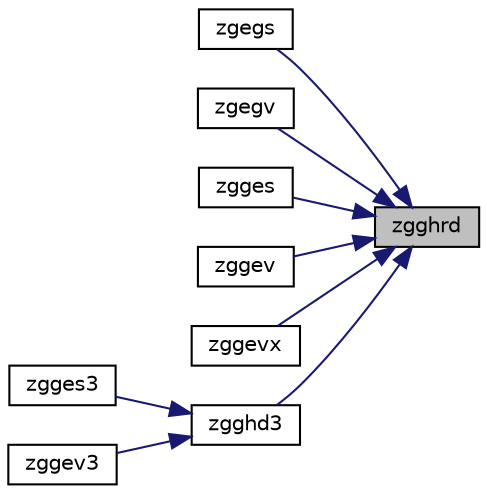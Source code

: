 digraph "zgghrd"
{
 // LATEX_PDF_SIZE
  edge [fontname="Helvetica",fontsize="10",labelfontname="Helvetica",labelfontsize="10"];
  node [fontname="Helvetica",fontsize="10",shape=record];
  rankdir="RL";
  Node1 [label="zgghrd",height=0.2,width=0.4,color="black", fillcolor="grey75", style="filled", fontcolor="black",tooltip="ZGGHRD"];
  Node1 -> Node2 [dir="back",color="midnightblue",fontsize="10",style="solid",fontname="Helvetica"];
  Node2 [label="zgegs",height=0.2,width=0.4,color="black", fillcolor="white", style="filled",URL="$zgegs_8f.html#ad43ce2e0f0453844b8ff88c5dfe30b13",tooltip="ZGEGS computes the eigenvalues, Schur form, and, optionally, the left and or/right Schur vectors of a..."];
  Node1 -> Node3 [dir="back",color="midnightblue",fontsize="10",style="solid",fontname="Helvetica"];
  Node3 [label="zgegv",height=0.2,width=0.4,color="black", fillcolor="white", style="filled",URL="$zgegv_8f.html#a16024be7f650b57a748b1947d64adbe5",tooltip="ZGEGV computes the eigenvalues and, optionally, the left and/or right eigenvectors of a complex matri..."];
  Node1 -> Node4 [dir="back",color="midnightblue",fontsize="10",style="solid",fontname="Helvetica"];
  Node4 [label="zgges",height=0.2,width=0.4,color="black", fillcolor="white", style="filled",URL="$zgges_8f.html#a788ffb82ac609cc3e99de43c4cea3e7b",tooltip="ZGGES computes the eigenvalues, the Schur form, and, optionally, the matrix of Schur vectors for GE m..."];
  Node1 -> Node5 [dir="back",color="midnightblue",fontsize="10",style="solid",fontname="Helvetica"];
  Node5 [label="zggev",height=0.2,width=0.4,color="black", fillcolor="white", style="filled",URL="$zggev_8f.html#a79fcce20c617429ccf985e6f123a6171",tooltip="ZGGEV computes the eigenvalues and, optionally, the left and/or right eigenvectors for GE matrices"];
  Node1 -> Node6 [dir="back",color="midnightblue",fontsize="10",style="solid",fontname="Helvetica"];
  Node6 [label="zggevx",height=0.2,width=0.4,color="black", fillcolor="white", style="filled",URL="$zggevx_8f.html#aad769423756706f1186027c9dd7615e4",tooltip="ZGGEVX computes the eigenvalues and, optionally, the left and/or right eigenvectors for GE matrices"];
  Node1 -> Node7 [dir="back",color="midnightblue",fontsize="10",style="solid",fontname="Helvetica"];
  Node7 [label="zgghd3",height=0.2,width=0.4,color="black", fillcolor="white", style="filled",URL="$zgghd3_8f.html#aae9ca5fa0311fbc8521fd9815c3fafd9",tooltip="ZGGHD3"];
  Node7 -> Node8 [dir="back",color="midnightblue",fontsize="10",style="solid",fontname="Helvetica"];
  Node8 [label="zgges3",height=0.2,width=0.4,color="black", fillcolor="white", style="filled",URL="$zgges3_8f.html#a20c384504d174350a16063cbc115281e",tooltip="ZGGES3 computes the eigenvalues, the Schur form, and, optionally, the matrix of Schur vectors for GE ..."];
  Node7 -> Node9 [dir="back",color="midnightblue",fontsize="10",style="solid",fontname="Helvetica"];
  Node9 [label="zggev3",height=0.2,width=0.4,color="black", fillcolor="white", style="filled",URL="$zggev3_8f.html#a5c144215dc103ce90a76e324d36e0ec4",tooltip="ZGGEV3 computes the eigenvalues and, optionally, the left and/or right eigenvectors for GE matrices (..."];
}
